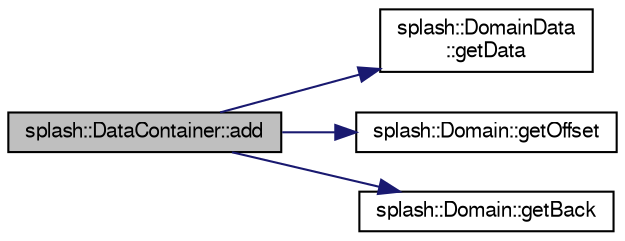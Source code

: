 digraph "splash::DataContainer::add"
{
  edge [fontname="FreeSans",fontsize="10",labelfontname="FreeSans",labelfontsize="10"];
  node [fontname="FreeSans",fontsize="10",shape=record];
  rankdir="LR";
  Node1 [label="splash::DataContainer::add",height=0.2,width=0.4,color="black", fillcolor="grey75", style="filled" fontcolor="black"];
  Node1 -> Node2 [color="midnightblue",fontsize="10",style="solid",fontname="FreeSans"];
  Node2 [label="splash::DomainData\l::getData",height=0.2,width=0.4,color="black", fillcolor="white", style="filled",URL="$classsplash_1_1_domain_data.html#a63a2c3e601e2a17ce6b881e7c0d5792a"];
  Node1 -> Node3 [color="midnightblue",fontsize="10",style="solid",fontname="FreeSans"];
  Node3 [label="splash::Domain::getOffset",height=0.2,width=0.4,color="black", fillcolor="white", style="filled",URL="$classsplash_1_1_domain.html#afdf3a9d343e35d12e63787cd3d8af9b1"];
  Node1 -> Node4 [color="midnightblue",fontsize="10",style="solid",fontname="FreeSans"];
  Node4 [label="splash::Domain::getBack",height=0.2,width=0.4,color="black", fillcolor="white", style="filled",URL="$classsplash_1_1_domain.html#ac138156443cd496ecd2ea760abcaa4eb"];
}
